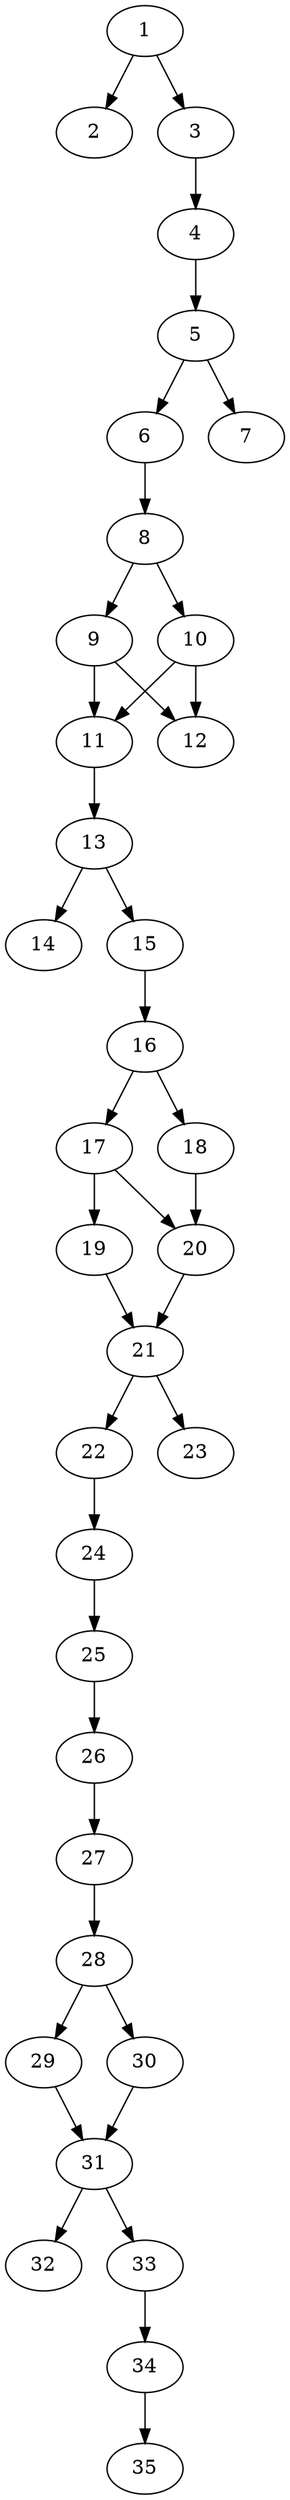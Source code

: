 // DAG automatically generated by daggen at Thu Oct  3 14:05:36 2019
// ./daggen --dot -n 35 --ccr 0.4 --fat 0.3 --regular 0.7 --density 0.7 --mindata 5242880 --maxdata 52428800 
digraph G {
  1 [size="97018880", alpha="0.07", expect_size="38807552"] 
  1 -> 2 [size ="38807552"]
  1 -> 3 [size ="38807552"]
  2 [size="56401920", alpha="0.14", expect_size="22560768"] 
  3 [size="74158080", alpha="0.17", expect_size="29663232"] 
  3 -> 4 [size ="29663232"]
  4 [size="113006080", alpha="0.02", expect_size="45202432"] 
  4 -> 5 [size ="45202432"]
  5 [size="90237440", alpha="0.03", expect_size="36094976"] 
  5 -> 6 [size ="36094976"]
  5 -> 7 [size ="36094976"]
  6 [size="70886400", alpha="0.01", expect_size="28354560"] 
  6 -> 8 [size ="28354560"]
  7 [size="31554560", alpha="0.19", expect_size="12621824"] 
  8 [size="47104000", alpha="0.07", expect_size="18841600"] 
  8 -> 9 [size ="18841600"]
  8 -> 10 [size ="18841600"]
  9 [size="89244160", alpha="0.18", expect_size="35697664"] 
  9 -> 11 [size ="35697664"]
  9 -> 12 [size ="35697664"]
  10 [size="13949440", alpha="0.19", expect_size="5579776"] 
  10 -> 11 [size ="5579776"]
  10 -> 12 [size ="5579776"]
  11 [size="54579200", alpha="0.17", expect_size="21831680"] 
  11 -> 13 [size ="21831680"]
  12 [size="96524800", alpha="0.01", expect_size="38609920"] 
  13 [size="59276800", alpha="0.01", expect_size="23710720"] 
  13 -> 14 [size ="23710720"]
  13 -> 15 [size ="23710720"]
  14 [size="41254400", alpha="0.01", expect_size="16501760"] 
  15 [size="53877760", alpha="0.17", expect_size="21551104"] 
  15 -> 16 [size ="21551104"]
  16 [size="71884800", alpha="0.15", expect_size="28753920"] 
  16 -> 17 [size ="28753920"]
  16 -> 18 [size ="28753920"]
  17 [size="76157440", alpha="0.18", expect_size="30462976"] 
  17 -> 19 [size ="30462976"]
  17 -> 20 [size ="30462976"]
  18 [size="68733440", alpha="0.10", expect_size="27493376"] 
  18 -> 20 [size ="27493376"]
  19 [size="108057600", alpha="0.12", expect_size="43223040"] 
  19 -> 21 [size ="43223040"]
  20 [size="93980160", alpha="0.08", expect_size="37592064"] 
  20 -> 21 [size ="37592064"]
  21 [size="90257920", alpha="0.18", expect_size="36103168"] 
  21 -> 22 [size ="36103168"]
  21 -> 23 [size ="36103168"]
  22 [size="73423360", alpha="0.15", expect_size="29369344"] 
  22 -> 24 [size ="29369344"]
  23 [size="76897280", alpha="0.02", expect_size="30758912"] 
  24 [size="82606080", alpha="0.07", expect_size="33042432"] 
  24 -> 25 [size ="33042432"]
  25 [size="87326720", alpha="0.05", expect_size="34930688"] 
  25 -> 26 [size ="34930688"]
  26 [size="70855680", alpha="0.12", expect_size="28342272"] 
  26 -> 27 [size ="28342272"]
  27 [size="39616000", alpha="0.02", expect_size="15846400"] 
  27 -> 28 [size ="15846400"]
  28 [size="27893760", alpha="0.19", expect_size="11157504"] 
  28 -> 29 [size ="11157504"]
  28 -> 30 [size ="11157504"]
  29 [size="87797760", alpha="0.08", expect_size="35119104"] 
  29 -> 31 [size ="35119104"]
  30 [size="40911360", alpha="0.17", expect_size="16364544"] 
  30 -> 31 [size ="16364544"]
  31 [size="86443520", alpha="0.14", expect_size="34577408"] 
  31 -> 32 [size ="34577408"]
  31 -> 33 [size ="34577408"]
  32 [size="72376320", alpha="0.04", expect_size="28950528"] 
  33 [size="42004480", alpha="0.03", expect_size="16801792"] 
  33 -> 34 [size ="16801792"]
  34 [size="56381440", alpha="0.06", expect_size="22552576"] 
  34 -> 35 [size ="22552576"]
  35 [size="97441280", alpha="0.16", expect_size="38976512"] 
}
